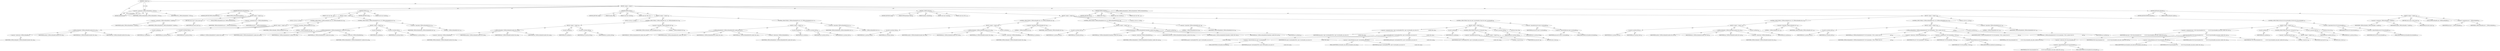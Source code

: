 digraph "&lt;global&gt;" {  
"10639" [label = <(METHOD,&lt;global&gt;)<SUB>30</SUB>> ]
"10640" [label = <(BLOCK,&lt;empty&gt;,&lt;empty&gt;)> ]
"10641" [label = <(LOCAL,TIFFErrorHandlerExt _TIFFerrorHandlerExt: TIFFErrorHandlerExt)<SUB>30</SUB>> ]
"10642" [label = <(&lt;operator&gt;.assignment,_TIFFerrorHandlerExt = NULL)<SUB>30</SUB>> ]
"10643" [label = <(IDENTIFIER,_TIFFerrorHandlerExt,_TIFFerrorHandlerExt = NULL)<SUB>30</SUB>> ]
"10644" [label = <(IDENTIFIER,NULL,_TIFFerrorHandlerExt = NULL)<SUB>30</SUB>> ]
"10645" [label = <(METHOD,TIFFSetErrorHandler)<SUB>32</SUB>> ]
"10646" [label = <(PARAM,TIFFErrorHandler handler)<SUB>32</SUB>> ]
"10647" [label = <(BLOCK,&lt;empty&gt;,&lt;empty&gt;)<SUB>33</SUB>> ]
"10648" [label = <(LOCAL,TIFFErrorHandler prev: TIFFErrorHandler)<SUB>34</SUB>> ]
"10649" [label = <(&lt;operator&gt;.assignment,prev = _TIFFerrorHandler)<SUB>34</SUB>> ]
"10650" [label = <(IDENTIFIER,prev,prev = _TIFFerrorHandler)<SUB>34</SUB>> ]
"10651" [label = <(IDENTIFIER,_TIFFerrorHandler,prev = _TIFFerrorHandler)<SUB>34</SUB>> ]
"10652" [label = <(&lt;operator&gt;.assignment,_TIFFerrorHandler = handler)<SUB>35</SUB>> ]
"10653" [label = <(IDENTIFIER,_TIFFerrorHandler,_TIFFerrorHandler = handler)<SUB>35</SUB>> ]
"10654" [label = <(IDENTIFIER,handler,_TIFFerrorHandler = handler)<SUB>35</SUB>> ]
"10655" [label = <(RETURN,return (prev);,return (prev);)<SUB>36</SUB>> ]
"10656" [label = <(IDENTIFIER,prev,return (prev);)<SUB>36</SUB>> ]
"10657" [label = <(METHOD_RETURN,TIFFErrorHandler)<SUB>32</SUB>> ]
"10659" [label = <(METHOD,TIFFSetErrorHandlerExt)<SUB>39</SUB>> ]
"10660" [label = <(PARAM,TIFFErrorHandlerExt handler)<SUB>39</SUB>> ]
"10661" [label = <(BLOCK,&lt;empty&gt;,&lt;empty&gt;)<SUB>40</SUB>> ]
"10662" [label = <(LOCAL,TIFFErrorHandlerExt prev: TIFFErrorHandlerExt)<SUB>41</SUB>> ]
"10663" [label = <(&lt;operator&gt;.assignment,prev = _TIFFerrorHandlerExt)<SUB>41</SUB>> ]
"10664" [label = <(IDENTIFIER,prev,prev = _TIFFerrorHandlerExt)<SUB>41</SUB>> ]
"10665" [label = <(IDENTIFIER,_TIFFerrorHandlerExt,prev = _TIFFerrorHandlerExt)<SUB>41</SUB>> ]
"10666" [label = <(&lt;operator&gt;.assignment,_TIFFerrorHandlerExt = handler)<SUB>42</SUB>> ]
"10667" [label = <(IDENTIFIER,_TIFFerrorHandlerExt,_TIFFerrorHandlerExt = handler)<SUB>42</SUB>> ]
"10668" [label = <(IDENTIFIER,handler,_TIFFerrorHandlerExt = handler)<SUB>42</SUB>> ]
"10669" [label = <(RETURN,return (prev);,return (prev);)<SUB>43</SUB>> ]
"10670" [label = <(IDENTIFIER,prev,return (prev);)<SUB>43</SUB>> ]
"10671" [label = <(METHOD_RETURN,TIFFErrorHandlerExt)<SUB>39</SUB>> ]
"10673" [label = <(METHOD,TIFFError)<SUB>46</SUB>> ]
"10674" [label = <(PARAM,const char *module)<SUB>46</SUB>> ]
"10675" [label = <(PARAM,const char *fmt...)<SUB>46</SUB>> ]
"10676" [label = <(BLOCK,&lt;empty&gt;,&lt;empty&gt;)<SUB>47</SUB>> ]
"10677" [label = <(LOCAL,va_list ap: va_list)<SUB>48</SUB>> ]
"10678" [label = <(CONTROL_STRUCTURE,if (_TIFFerrorHandler &amp;&amp; 1),if (_TIFFerrorHandler &amp;&amp; 1))<SUB>49</SUB>> ]
"10679" [label = <(&lt;operator&gt;.logicalAnd,_TIFFerrorHandler &amp;&amp; 1)<SUB>49</SUB>> ]
"10680" [label = <(IDENTIFIER,_TIFFerrorHandler,_TIFFerrorHandler &amp;&amp; 1)<SUB>49</SUB>> ]
"10681" [label = <(LITERAL,1,_TIFFerrorHandler &amp;&amp; 1)<SUB>49</SUB>> ]
"10682" [label = <(BLOCK,&lt;empty&gt;,&lt;empty&gt;)<SUB>50</SUB>> ]
"10683" [label = <(va_start,va_start(ap, fmt))<SUB>51</SUB>> ]
"10684" [label = <(IDENTIFIER,ap,va_start(ap, fmt))<SUB>51</SUB>> ]
"10685" [label = <(IDENTIFIER,fmt,va_start(ap, fmt))<SUB>51</SUB>> ]
"10686" [label = <(*_TIFFerrorHandler,(*_TIFFerrorHandler)(module, fmt, ap))<SUB>52</SUB>> ]
"10687" [label = <(&lt;operator&gt;.indirection,*_TIFFerrorHandler)<SUB>52</SUB>> ]
"10688" [label = <(IDENTIFIER,_TIFFerrorHandler,(*_TIFFerrorHandler)(module, fmt, ap))<SUB>52</SUB>> ]
"10689" [label = <(IDENTIFIER,module,(*_TIFFerrorHandler)(module, fmt, ap))<SUB>52</SUB>> ]
"10690" [label = <(IDENTIFIER,fmt,(*_TIFFerrorHandler)(module, fmt, ap))<SUB>52</SUB>> ]
"10691" [label = <(IDENTIFIER,ap,(*_TIFFerrorHandler)(module, fmt, ap))<SUB>52</SUB>> ]
"10692" [label = <(va_end,va_end(ap))<SUB>53</SUB>> ]
"10693" [label = <(IDENTIFIER,ap,va_end(ap))<SUB>53</SUB>> ]
"10694" [label = <(CONTROL_STRUCTURE,if (_TIFFerrorHandlerExt &amp;&amp; 1),if (_TIFFerrorHandlerExt &amp;&amp; 1))<SUB>55</SUB>> ]
"10695" [label = <(&lt;operator&gt;.logicalAnd,_TIFFerrorHandlerExt &amp;&amp; 1)<SUB>55</SUB>> ]
"10696" [label = <(IDENTIFIER,_TIFFerrorHandlerExt,_TIFFerrorHandlerExt &amp;&amp; 1)<SUB>55</SUB>> ]
"10697" [label = <(LITERAL,1,_TIFFerrorHandlerExt &amp;&amp; 1)<SUB>55</SUB>> ]
"10698" [label = <(BLOCK,&lt;empty&gt;,&lt;empty&gt;)<SUB>56</SUB>> ]
"10699" [label = <(va_start,va_start(ap, fmt))<SUB>57</SUB>> ]
"10700" [label = <(IDENTIFIER,ap,va_start(ap, fmt))<SUB>57</SUB>> ]
"10701" [label = <(IDENTIFIER,fmt,va_start(ap, fmt))<SUB>57</SUB>> ]
"10702" [label = <(*_TIFFerrorHandlerExt,(*_TIFFerrorHandlerExt)(0, module, fmt, ap))<SUB>58</SUB>> ]
"10703" [label = <(&lt;operator&gt;.indirection,*_TIFFerrorHandlerExt)<SUB>58</SUB>> ]
"10704" [label = <(IDENTIFIER,_TIFFerrorHandlerExt,(*_TIFFerrorHandlerExt)(0, module, fmt, ap))<SUB>58</SUB>> ]
"10705" [label = <(LITERAL,0,(*_TIFFerrorHandlerExt)(0, module, fmt, ap))<SUB>58</SUB>> ]
"10706" [label = <(IDENTIFIER,module,(*_TIFFerrorHandlerExt)(0, module, fmt, ap))<SUB>58</SUB>> ]
"10707" [label = <(IDENTIFIER,fmt,(*_TIFFerrorHandlerExt)(0, module, fmt, ap))<SUB>58</SUB>> ]
"10708" [label = <(IDENTIFIER,ap,(*_TIFFerrorHandlerExt)(0, module, fmt, ap))<SUB>58</SUB>> ]
"10709" [label = <(va_end,va_end(ap))<SUB>59</SUB>> ]
"10710" [label = <(IDENTIFIER,ap,va_end(ap))<SUB>59</SUB>> ]
"10711" [label = <(METHOD_RETURN,void)<SUB>46</SUB>> ]
"10713" [label = <(METHOD,TIFFErrorExt)<SUB>63</SUB>> ]
"10714" [label = <(PARAM,thandle_t fd)<SUB>63</SUB>> ]
"10715" [label = <(PARAM,const char *module)<SUB>63</SUB>> ]
"10716" [label = <(PARAM,const char *fmt...)<SUB>63</SUB>> ]
"10717" [label = <(BLOCK,&lt;empty&gt;,&lt;empty&gt;)<SUB>64</SUB>> ]
"10718" [label = <(LOCAL,va_list ap: va_list)<SUB>65</SUB>> ]
"10719" [label = <(CONTROL_STRUCTURE,if (_TIFFerrorHandler &amp;&amp; 1),if (_TIFFerrorHandler &amp;&amp; 1))<SUB>66</SUB>> ]
"10720" [label = <(&lt;operator&gt;.logicalAnd,_TIFFerrorHandler &amp;&amp; 1)<SUB>66</SUB>> ]
"10721" [label = <(IDENTIFIER,_TIFFerrorHandler,_TIFFerrorHandler &amp;&amp; 1)<SUB>66</SUB>> ]
"10722" [label = <(LITERAL,1,_TIFFerrorHandler &amp;&amp; 1)<SUB>66</SUB>> ]
"10723" [label = <(BLOCK,&lt;empty&gt;,&lt;empty&gt;)<SUB>67</SUB>> ]
"10724" [label = <(va_start,va_start(ap, fmt))<SUB>68</SUB>> ]
"10725" [label = <(IDENTIFIER,ap,va_start(ap, fmt))<SUB>68</SUB>> ]
"10726" [label = <(IDENTIFIER,fmt,va_start(ap, fmt))<SUB>68</SUB>> ]
"10727" [label = <(*_TIFFerrorHandler,(*_TIFFerrorHandler)(module, fmt, ap))<SUB>69</SUB>> ]
"10728" [label = <(&lt;operator&gt;.indirection,*_TIFFerrorHandler)<SUB>69</SUB>> ]
"10729" [label = <(IDENTIFIER,_TIFFerrorHandler,(*_TIFFerrorHandler)(module, fmt, ap))<SUB>69</SUB>> ]
"10730" [label = <(IDENTIFIER,module,(*_TIFFerrorHandler)(module, fmt, ap))<SUB>69</SUB>> ]
"10731" [label = <(IDENTIFIER,fmt,(*_TIFFerrorHandler)(module, fmt, ap))<SUB>69</SUB>> ]
"10732" [label = <(IDENTIFIER,ap,(*_TIFFerrorHandler)(module, fmt, ap))<SUB>69</SUB>> ]
"10733" [label = <(va_end,va_end(ap))<SUB>70</SUB>> ]
"10734" [label = <(IDENTIFIER,ap,va_end(ap))<SUB>70</SUB>> ]
"10735" [label = <(CONTROL_STRUCTURE,if (_TIFFerrorHandlerExt &amp;&amp; 1),if (_TIFFerrorHandlerExt &amp;&amp; 1))<SUB>72</SUB>> ]
"10736" [label = <(&lt;operator&gt;.logicalAnd,_TIFFerrorHandlerExt &amp;&amp; 1)<SUB>72</SUB>> ]
"10737" [label = <(IDENTIFIER,_TIFFerrorHandlerExt,_TIFFerrorHandlerExt &amp;&amp; 1)<SUB>72</SUB>> ]
"10738" [label = <(LITERAL,1,_TIFFerrorHandlerExt &amp;&amp; 1)<SUB>72</SUB>> ]
"10739" [label = <(BLOCK,&lt;empty&gt;,&lt;empty&gt;)<SUB>73</SUB>> ]
"10740" [label = <(va_start,va_start(ap, fmt))<SUB>74</SUB>> ]
"10741" [label = <(IDENTIFIER,ap,va_start(ap, fmt))<SUB>74</SUB>> ]
"10742" [label = <(IDENTIFIER,fmt,va_start(ap, fmt))<SUB>74</SUB>> ]
"10743" [label = <(*_TIFFerrorHandlerExt,(*_TIFFerrorHandlerExt)(fd, module, fmt, ap))<SUB>75</SUB>> ]
"10744" [label = <(&lt;operator&gt;.indirection,*_TIFFerrorHandlerExt)<SUB>75</SUB>> ]
"10745" [label = <(IDENTIFIER,_TIFFerrorHandlerExt,(*_TIFFerrorHandlerExt)(fd, module, fmt, ap))<SUB>75</SUB>> ]
"10746" [label = <(IDENTIFIER,fd,(*_TIFFerrorHandlerExt)(fd, module, fmt, ap))<SUB>75</SUB>> ]
"10747" [label = <(IDENTIFIER,module,(*_TIFFerrorHandlerExt)(fd, module, fmt, ap))<SUB>75</SUB>> ]
"10748" [label = <(IDENTIFIER,fmt,(*_TIFFerrorHandlerExt)(fd, module, fmt, ap))<SUB>75</SUB>> ]
"10749" [label = <(IDENTIFIER,ap,(*_TIFFerrorHandlerExt)(fd, module, fmt, ap))<SUB>75</SUB>> ]
"10750" [label = <(va_end,va_end(ap))<SUB>76</SUB>> ]
"10751" [label = <(IDENTIFIER,ap,va_end(ap))<SUB>76</SUB>> ]
"10752" [label = <(METHOD_RETURN,void)<SUB>63</SUB>> ]
"10754" [label = <(METHOD,_TIFFErrorEarly)<SUB>80</SUB>> ]
"10755" [label = <(PARAM,TIFFOpenOptions *opts)<SUB>80</SUB>> ]
"10756" [label = <(PARAM,thandle_t clientdata)<SUB>80</SUB>> ]
"10757" [label = <(PARAM,const char *module)<SUB>81</SUB>> ]
"10758" [label = <(PARAM,const char *fmt...)<SUB>81</SUB>> ]
"10759" [label = <(BLOCK,&lt;empty&gt;,&lt;empty&gt;)<SUB>82</SUB>> ]
"10760" [label = <(LOCAL,va_list ap: va_list)<SUB>83</SUB>> ]
"10761" [label = <(CONTROL_STRUCTURE,if (opts &amp;&amp; opts-&gt;errorhandler),if (opts &amp;&amp; opts-&gt;errorhandler))<SUB>84</SUB>> ]
"10762" [label = <(&lt;operator&gt;.logicalAnd,opts &amp;&amp; opts-&gt;errorhandler)<SUB>84</SUB>> ]
"10763" [label = <(IDENTIFIER,opts,opts &amp;&amp; opts-&gt;errorhandler)<SUB>84</SUB>> ]
"10764" [label = <(&lt;operator&gt;.indirectFieldAccess,opts-&gt;errorhandler)<SUB>84</SUB>> ]
"10765" [label = <(IDENTIFIER,opts,opts &amp;&amp; opts-&gt;errorhandler)<SUB>84</SUB>> ]
"10766" [label = <(FIELD_IDENTIFIER,errorhandler,errorhandler)<SUB>84</SUB>> ]
"10767" [label = <(BLOCK,&lt;empty&gt;,&lt;empty&gt;)<SUB>85</SUB>> ]
"10768" [label = <(va_start,va_start(ap, fmt))<SUB>86</SUB>> ]
"10769" [label = <(IDENTIFIER,ap,va_start(ap, fmt))<SUB>86</SUB>> ]
"10770" [label = <(IDENTIFIER,fmt,va_start(ap, fmt))<SUB>86</SUB>> ]
"10771" [label = <(LOCAL,int stop: int)<SUB>87</SUB>> ]
"10772" [label = <(&lt;operator&gt;.assignment,stop = opts-&gt;errorhandler(NULL, opts-&gt;errorhandler_user_data,\012                                      module, fmt, ap))<SUB>87</SUB>> ]
"10773" [label = <(IDENTIFIER,stop,stop = opts-&gt;errorhandler(NULL, opts-&gt;errorhandler_user_data,\012                                      module, fmt, ap))<SUB>87</SUB>> ]
"10774" [label = <(opts-&gt;errorhandler,opts-&gt;errorhandler(NULL, opts-&gt;errorhandler_user_data,\012                                      module, fmt, ap))<SUB>87</SUB>> ]
"10775" [label = <(&lt;operator&gt;.indirectFieldAccess,opts-&gt;errorhandler)<SUB>87</SUB>> ]
"10776" [label = <(IDENTIFIER,opts,opts-&gt;errorhandler(NULL, opts-&gt;errorhandler_user_data,\012                                      module, fmt, ap))<SUB>87</SUB>> ]
"10777" [label = <(FIELD_IDENTIFIER,errorhandler,errorhandler)<SUB>87</SUB>> ]
"10778" [label = <(IDENTIFIER,NULL,opts-&gt;errorhandler(NULL, opts-&gt;errorhandler_user_data,\012                                      module, fmt, ap))<SUB>87</SUB>> ]
"10779" [label = <(&lt;operator&gt;.indirectFieldAccess,opts-&gt;errorhandler_user_data)<SUB>87</SUB>> ]
"10780" [label = <(IDENTIFIER,opts,opts-&gt;errorhandler(NULL, opts-&gt;errorhandler_user_data,\012                                      module, fmt, ap))<SUB>87</SUB>> ]
"10781" [label = <(FIELD_IDENTIFIER,errorhandler_user_data,errorhandler_user_data)<SUB>87</SUB>> ]
"10782" [label = <(IDENTIFIER,module,opts-&gt;errorhandler(NULL, opts-&gt;errorhandler_user_data,\012                                      module, fmt, ap))<SUB>88</SUB>> ]
"10783" [label = <(IDENTIFIER,fmt,opts-&gt;errorhandler(NULL, opts-&gt;errorhandler_user_data,\012                                      module, fmt, ap))<SUB>88</SUB>> ]
"10784" [label = <(IDENTIFIER,ap,opts-&gt;errorhandler(NULL, opts-&gt;errorhandler_user_data,\012                                      module, fmt, ap))<SUB>88</SUB>> ]
"10785" [label = <(va_end,va_end(ap))<SUB>89</SUB>> ]
"10786" [label = <(IDENTIFIER,ap,va_end(ap))<SUB>89</SUB>> ]
"10787" [label = <(CONTROL_STRUCTURE,if (stop &amp;&amp; 1),if (stop &amp;&amp; 1))<SUB>90</SUB>> ]
"10788" [label = <(&lt;operator&gt;.logicalAnd,stop &amp;&amp; 1)<SUB>90</SUB>> ]
"10789" [label = <(IDENTIFIER,stop,stop &amp;&amp; 1)<SUB>90</SUB>> ]
"10790" [label = <(LITERAL,1,stop &amp;&amp; 1)<SUB>90</SUB>> ]
"10791" [label = <(BLOCK,&lt;empty&gt;,&lt;empty&gt;)<SUB>91</SUB>> ]
"10792" [label = <(RETURN,return;,return;)<SUB>91</SUB>> ]
"10793" [label = <(CONTROL_STRUCTURE,if (_TIFFerrorHandler &amp;&amp; 1),if (_TIFFerrorHandler &amp;&amp; 1))<SUB>93</SUB>> ]
"10794" [label = <(&lt;operator&gt;.logicalAnd,_TIFFerrorHandler &amp;&amp; 1)<SUB>93</SUB>> ]
"10795" [label = <(IDENTIFIER,_TIFFerrorHandler,_TIFFerrorHandler &amp;&amp; 1)<SUB>93</SUB>> ]
"10796" [label = <(LITERAL,1,_TIFFerrorHandler &amp;&amp; 1)<SUB>93</SUB>> ]
"10797" [label = <(BLOCK,&lt;empty&gt;,&lt;empty&gt;)<SUB>94</SUB>> ]
"10798" [label = <(va_start,va_start(ap, fmt))<SUB>95</SUB>> ]
"10799" [label = <(IDENTIFIER,ap,va_start(ap, fmt))<SUB>95</SUB>> ]
"10800" [label = <(IDENTIFIER,fmt,va_start(ap, fmt))<SUB>95</SUB>> ]
"10801" [label = <(*_TIFFerrorHandler,(*_TIFFerrorHandler)(module, fmt, ap))<SUB>96</SUB>> ]
"10802" [label = <(&lt;operator&gt;.indirection,*_TIFFerrorHandler)<SUB>96</SUB>> ]
"10803" [label = <(IDENTIFIER,_TIFFerrorHandler,(*_TIFFerrorHandler)(module, fmt, ap))<SUB>96</SUB>> ]
"10804" [label = <(IDENTIFIER,module,(*_TIFFerrorHandler)(module, fmt, ap))<SUB>96</SUB>> ]
"10805" [label = <(IDENTIFIER,fmt,(*_TIFFerrorHandler)(module, fmt, ap))<SUB>96</SUB>> ]
"10806" [label = <(IDENTIFIER,ap,(*_TIFFerrorHandler)(module, fmt, ap))<SUB>96</SUB>> ]
"10807" [label = <(va_end,va_end(ap))<SUB>97</SUB>> ]
"10808" [label = <(IDENTIFIER,ap,va_end(ap))<SUB>97</SUB>> ]
"10809" [label = <(CONTROL_STRUCTURE,if (_TIFFerrorHandlerExt &amp;&amp; 1),if (_TIFFerrorHandlerExt &amp;&amp; 1))<SUB>99</SUB>> ]
"10810" [label = <(&lt;operator&gt;.logicalAnd,_TIFFerrorHandlerExt &amp;&amp; 1)<SUB>99</SUB>> ]
"10811" [label = <(IDENTIFIER,_TIFFerrorHandlerExt,_TIFFerrorHandlerExt &amp;&amp; 1)<SUB>99</SUB>> ]
"10812" [label = <(LITERAL,1,_TIFFerrorHandlerExt &amp;&amp; 1)<SUB>99</SUB>> ]
"10813" [label = <(BLOCK,&lt;empty&gt;,&lt;empty&gt;)<SUB>100</SUB>> ]
"10814" [label = <(va_start,va_start(ap, fmt))<SUB>101</SUB>> ]
"10815" [label = <(IDENTIFIER,ap,va_start(ap, fmt))<SUB>101</SUB>> ]
"10816" [label = <(IDENTIFIER,fmt,va_start(ap, fmt))<SUB>101</SUB>> ]
"10817" [label = <(*_TIFFerrorHandlerExt,(*_TIFFerrorHandlerExt)(clientdata, module, fmt, ap))<SUB>102</SUB>> ]
"10818" [label = <(&lt;operator&gt;.indirection,*_TIFFerrorHandlerExt)<SUB>102</SUB>> ]
"10819" [label = <(IDENTIFIER,_TIFFerrorHandlerExt,(*_TIFFerrorHandlerExt)(clientdata, module, fmt, ap))<SUB>102</SUB>> ]
"10820" [label = <(IDENTIFIER,clientdata,(*_TIFFerrorHandlerExt)(clientdata, module, fmt, ap))<SUB>102</SUB>> ]
"10821" [label = <(IDENTIFIER,module,(*_TIFFerrorHandlerExt)(clientdata, module, fmt, ap))<SUB>102</SUB>> ]
"10822" [label = <(IDENTIFIER,fmt,(*_TIFFerrorHandlerExt)(clientdata, module, fmt, ap))<SUB>102</SUB>> ]
"10823" [label = <(IDENTIFIER,ap,(*_TIFFerrorHandlerExt)(clientdata, module, fmt, ap))<SUB>102</SUB>> ]
"10824" [label = <(va_end,va_end(ap))<SUB>103</SUB>> ]
"10825" [label = <(IDENTIFIER,ap,va_end(ap))<SUB>103</SUB>> ]
"10826" [label = <(METHOD_RETURN,void)<SUB>80</SUB>> ]
"10828" [label = <(METHOD,TIFFErrorExtR)<SUB>107</SUB>> ]
"10829" [label = <(PARAM,TIFF *tif)<SUB>107</SUB>> ]
"10830" [label = <(PARAM,const char *module)<SUB>107</SUB>> ]
"10831" [label = <(PARAM,const char *fmt...)<SUB>107</SUB>> ]
"10832" [label = <(BLOCK,&lt;empty&gt;,&lt;empty&gt;)<SUB>108</SUB>> ]
"10833" [label = <(LOCAL,va_list ap: va_list)<SUB>109</SUB>> ]
"10834" [label = <(CONTROL_STRUCTURE,if (tif &amp;&amp; tif-&gt;tif_errorhandler),if (tif &amp;&amp; tif-&gt;tif_errorhandler))<SUB>110</SUB>> ]
"10835" [label = <(&lt;operator&gt;.logicalAnd,tif &amp;&amp; tif-&gt;tif_errorhandler)<SUB>110</SUB>> ]
"10836" [label = <(IDENTIFIER,tif,tif &amp;&amp; tif-&gt;tif_errorhandler)<SUB>110</SUB>> ]
"10837" [label = <(&lt;operator&gt;.indirectFieldAccess,tif-&gt;tif_errorhandler)<SUB>110</SUB>> ]
"10838" [label = <(IDENTIFIER,tif,tif &amp;&amp; tif-&gt;tif_errorhandler)<SUB>110</SUB>> ]
"10839" [label = <(FIELD_IDENTIFIER,tif_errorhandler,tif_errorhandler)<SUB>110</SUB>> ]
"10840" [label = <(BLOCK,&lt;empty&gt;,&lt;empty&gt;)<SUB>111</SUB>> ]
"10841" [label = <(va_start,va_start(ap, fmt))<SUB>112</SUB>> ]
"10842" [label = <(IDENTIFIER,ap,va_start(ap, fmt))<SUB>112</SUB>> ]
"10843" [label = <(IDENTIFIER,fmt,va_start(ap, fmt))<SUB>112</SUB>> ]
"10844" [label = <(LOCAL,int stop: int)<SUB>113</SUB>> ]
"10845" [label = <(&lt;operator&gt;.assignment,stop = (*tif-&gt;tif_errorhandler)(\012            tif, tif-&gt;tif_errorhandler_user_data, module, fmt, ap))<SUB>113</SUB>> ]
"10846" [label = <(IDENTIFIER,stop,stop = (*tif-&gt;tif_errorhandler)(\012            tif, tif-&gt;tif_errorhandler_user_data, module, fmt, ap))<SUB>113</SUB>> ]
"10847" [label = <(*tif-&gt;tif_errorhandler,(*tif-&gt;tif_errorhandler)(\012            tif, tif-&gt;tif_errorhandler_user_data, module, fmt, ap))<SUB>113</SUB>> ]
"10848" [label = <(&lt;operator&gt;.indirection,*tif-&gt;tif_errorhandler)<SUB>113</SUB>> ]
"10849" [label = <(&lt;operator&gt;.indirectFieldAccess,tif-&gt;tif_errorhandler)<SUB>113</SUB>> ]
"10850" [label = <(IDENTIFIER,tif,(*tif-&gt;tif_errorhandler)(\012            tif, tif-&gt;tif_errorhandler_user_data, module, fmt, ap))<SUB>113</SUB>> ]
"10851" [label = <(FIELD_IDENTIFIER,tif_errorhandler,tif_errorhandler)<SUB>113</SUB>> ]
"10852" [label = <(IDENTIFIER,tif,(*tif-&gt;tif_errorhandler)(\012            tif, tif-&gt;tif_errorhandler_user_data, module, fmt, ap))<SUB>114</SUB>> ]
"10853" [label = <(&lt;operator&gt;.indirectFieldAccess,tif-&gt;tif_errorhandler_user_data)<SUB>114</SUB>> ]
"10854" [label = <(IDENTIFIER,tif,(*tif-&gt;tif_errorhandler)(\012            tif, tif-&gt;tif_errorhandler_user_data, module, fmt, ap))<SUB>114</SUB>> ]
"10855" [label = <(FIELD_IDENTIFIER,tif_errorhandler_user_data,tif_errorhandler_user_data)<SUB>114</SUB>> ]
"10856" [label = <(IDENTIFIER,module,(*tif-&gt;tif_errorhandler)(\012            tif, tif-&gt;tif_errorhandler_user_data, module, fmt, ap))<SUB>114</SUB>> ]
"10857" [label = <(IDENTIFIER,fmt,(*tif-&gt;tif_errorhandler)(\012            tif, tif-&gt;tif_errorhandler_user_data, module, fmt, ap))<SUB>114</SUB>> ]
"10858" [label = <(IDENTIFIER,ap,(*tif-&gt;tif_errorhandler)(\012            tif, tif-&gt;tif_errorhandler_user_data, module, fmt, ap))<SUB>114</SUB>> ]
"10859" [label = <(va_end,va_end(ap))<SUB>115</SUB>> ]
"10860" [label = <(IDENTIFIER,ap,va_end(ap))<SUB>115</SUB>> ]
"10861" [label = <(CONTROL_STRUCTURE,if (stop &amp;&amp; 1),if (stop &amp;&amp; 1))<SUB>116</SUB>> ]
"10862" [label = <(&lt;operator&gt;.logicalAnd,stop &amp;&amp; 1)<SUB>116</SUB>> ]
"10863" [label = <(IDENTIFIER,stop,stop &amp;&amp; 1)<SUB>116</SUB>> ]
"10864" [label = <(LITERAL,1,stop &amp;&amp; 1)<SUB>116</SUB>> ]
"10865" [label = <(BLOCK,&lt;empty&gt;,&lt;empty&gt;)<SUB>117</SUB>> ]
"10866" [label = <(RETURN,return;,return;)<SUB>117</SUB>> ]
"10867" [label = <(CONTROL_STRUCTURE,if (_TIFFerrorHandler &amp;&amp; 1),if (_TIFFerrorHandler &amp;&amp; 1))<SUB>119</SUB>> ]
"10868" [label = <(&lt;operator&gt;.logicalAnd,_TIFFerrorHandler &amp;&amp; 1)<SUB>119</SUB>> ]
"10869" [label = <(IDENTIFIER,_TIFFerrorHandler,_TIFFerrorHandler &amp;&amp; 1)<SUB>119</SUB>> ]
"10870" [label = <(LITERAL,1,_TIFFerrorHandler &amp;&amp; 1)<SUB>119</SUB>> ]
"10871" [label = <(BLOCK,&lt;empty&gt;,&lt;empty&gt;)<SUB>120</SUB>> ]
"10872" [label = <(va_start,va_start(ap, fmt))<SUB>121</SUB>> ]
"10873" [label = <(IDENTIFIER,ap,va_start(ap, fmt))<SUB>121</SUB>> ]
"10874" [label = <(IDENTIFIER,fmt,va_start(ap, fmt))<SUB>121</SUB>> ]
"10875" [label = <(*_TIFFerrorHandler,(*_TIFFerrorHandler)(module, fmt, ap))<SUB>122</SUB>> ]
"10876" [label = <(&lt;operator&gt;.indirection,*_TIFFerrorHandler)<SUB>122</SUB>> ]
"10877" [label = <(IDENTIFIER,_TIFFerrorHandler,(*_TIFFerrorHandler)(module, fmt, ap))<SUB>122</SUB>> ]
"10878" [label = <(IDENTIFIER,module,(*_TIFFerrorHandler)(module, fmt, ap))<SUB>122</SUB>> ]
"10879" [label = <(IDENTIFIER,fmt,(*_TIFFerrorHandler)(module, fmt, ap))<SUB>122</SUB>> ]
"10880" [label = <(IDENTIFIER,ap,(*_TIFFerrorHandler)(module, fmt, ap))<SUB>122</SUB>> ]
"10881" [label = <(va_end,va_end(ap))<SUB>123</SUB>> ]
"10882" [label = <(IDENTIFIER,ap,va_end(ap))<SUB>123</SUB>> ]
"10883" [label = <(CONTROL_STRUCTURE,if (_TIFFerrorHandlerExt &amp;&amp; 1),if (_TIFFerrorHandlerExt &amp;&amp; 1))<SUB>125</SUB>> ]
"10884" [label = <(&lt;operator&gt;.logicalAnd,_TIFFerrorHandlerExt &amp;&amp; 1)<SUB>125</SUB>> ]
"10885" [label = <(IDENTIFIER,_TIFFerrorHandlerExt,_TIFFerrorHandlerExt &amp;&amp; 1)<SUB>125</SUB>> ]
"10886" [label = <(LITERAL,1,_TIFFerrorHandlerExt &amp;&amp; 1)<SUB>125</SUB>> ]
"10887" [label = <(BLOCK,&lt;empty&gt;,&lt;empty&gt;)<SUB>126</SUB>> ]
"10888" [label = <(va_start,va_start(ap, fmt))<SUB>127</SUB>> ]
"10889" [label = <(IDENTIFIER,ap,va_start(ap, fmt))<SUB>127</SUB>> ]
"10890" [label = <(IDENTIFIER,fmt,va_start(ap, fmt))<SUB>127</SUB>> ]
"10891" [label = <(*_TIFFerrorHandlerExt,(*_TIFFerrorHandlerExt)(tif ? tif-&gt;tif_clientdata : NULL, module, fmt,\012                                ap))<SUB>128</SUB>> ]
"10892" [label = <(&lt;operator&gt;.indirection,*_TIFFerrorHandlerExt)<SUB>128</SUB>> ]
"10893" [label = <(IDENTIFIER,_TIFFerrorHandlerExt,(*_TIFFerrorHandlerExt)(tif ? tif-&gt;tif_clientdata : NULL, module, fmt,\012                                ap))<SUB>128</SUB>> ]
"10894" [label = <(&lt;operator&gt;.conditional,tif ? tif-&gt;tif_clientdata : NULL)<SUB>128</SUB>> ]
"10895" [label = <(IDENTIFIER,tif,tif ? tif-&gt;tif_clientdata : NULL)<SUB>128</SUB>> ]
"10896" [label = <(&lt;operator&gt;.indirectFieldAccess,tif-&gt;tif_clientdata)<SUB>128</SUB>> ]
"10897" [label = <(IDENTIFIER,tif,tif ? tif-&gt;tif_clientdata : NULL)<SUB>128</SUB>> ]
"10898" [label = <(FIELD_IDENTIFIER,tif_clientdata,tif_clientdata)<SUB>128</SUB>> ]
"10899" [label = <(IDENTIFIER,NULL,tif ? tif-&gt;tif_clientdata : NULL)<SUB>128</SUB>> ]
"10900" [label = <(IDENTIFIER,module,(*_TIFFerrorHandlerExt)(tif ? tif-&gt;tif_clientdata : NULL, module, fmt,\012                                ap))<SUB>128</SUB>> ]
"10901" [label = <(IDENTIFIER,fmt,(*_TIFFerrorHandlerExt)(tif ? tif-&gt;tif_clientdata : NULL, module, fmt,\012                                ap))<SUB>128</SUB>> ]
"10902" [label = <(IDENTIFIER,ap,(*_TIFFerrorHandlerExt)(tif ? tif-&gt;tif_clientdata : NULL, module, fmt,\012                                ap))<SUB>129</SUB>> ]
"10903" [label = <(va_end,va_end(ap))<SUB>130</SUB>> ]
"10904" [label = <(IDENTIFIER,ap,va_end(ap))<SUB>130</SUB>> ]
"10905" [label = <(METHOD_RETURN,void)<SUB>107</SUB>> ]
"10907" [label = <(METHOD_RETURN,ANY)> ]
  "10639" -> "10640"  [ label = "AST: "] 
  "10639" -> "10907"  [ label = "AST: "] 
  "10640" -> "10641"  [ label = "AST: "] 
  "10640" -> "10642"  [ label = "AST: "] 
  "10640" -> "10645"  [ label = "AST: "] 
  "10640" -> "10659"  [ label = "AST: "] 
  "10640" -> "10673"  [ label = "AST: "] 
  "10640" -> "10713"  [ label = "AST: "] 
  "10640" -> "10754"  [ label = "AST: "] 
  "10640" -> "10828"  [ label = "AST: "] 
  "10642" -> "10643"  [ label = "AST: "] 
  "10642" -> "10644"  [ label = "AST: "] 
  "10645" -> "10646"  [ label = "AST: "] 
  "10645" -> "10647"  [ label = "AST: "] 
  "10645" -> "10657"  [ label = "AST: "] 
  "10647" -> "10648"  [ label = "AST: "] 
  "10647" -> "10649"  [ label = "AST: "] 
  "10647" -> "10652"  [ label = "AST: "] 
  "10647" -> "10655"  [ label = "AST: "] 
  "10649" -> "10650"  [ label = "AST: "] 
  "10649" -> "10651"  [ label = "AST: "] 
  "10652" -> "10653"  [ label = "AST: "] 
  "10652" -> "10654"  [ label = "AST: "] 
  "10655" -> "10656"  [ label = "AST: "] 
  "10659" -> "10660"  [ label = "AST: "] 
  "10659" -> "10661"  [ label = "AST: "] 
  "10659" -> "10671"  [ label = "AST: "] 
  "10661" -> "10662"  [ label = "AST: "] 
  "10661" -> "10663"  [ label = "AST: "] 
  "10661" -> "10666"  [ label = "AST: "] 
  "10661" -> "10669"  [ label = "AST: "] 
  "10663" -> "10664"  [ label = "AST: "] 
  "10663" -> "10665"  [ label = "AST: "] 
  "10666" -> "10667"  [ label = "AST: "] 
  "10666" -> "10668"  [ label = "AST: "] 
  "10669" -> "10670"  [ label = "AST: "] 
  "10673" -> "10674"  [ label = "AST: "] 
  "10673" -> "10675"  [ label = "AST: "] 
  "10673" -> "10676"  [ label = "AST: "] 
  "10673" -> "10711"  [ label = "AST: "] 
  "10676" -> "10677"  [ label = "AST: "] 
  "10676" -> "10678"  [ label = "AST: "] 
  "10676" -> "10694"  [ label = "AST: "] 
  "10678" -> "10679"  [ label = "AST: "] 
  "10678" -> "10682"  [ label = "AST: "] 
  "10679" -> "10680"  [ label = "AST: "] 
  "10679" -> "10681"  [ label = "AST: "] 
  "10682" -> "10683"  [ label = "AST: "] 
  "10682" -> "10686"  [ label = "AST: "] 
  "10682" -> "10692"  [ label = "AST: "] 
  "10683" -> "10684"  [ label = "AST: "] 
  "10683" -> "10685"  [ label = "AST: "] 
  "10686" -> "10687"  [ label = "AST: "] 
  "10686" -> "10689"  [ label = "AST: "] 
  "10686" -> "10690"  [ label = "AST: "] 
  "10686" -> "10691"  [ label = "AST: "] 
  "10687" -> "10688"  [ label = "AST: "] 
  "10692" -> "10693"  [ label = "AST: "] 
  "10694" -> "10695"  [ label = "AST: "] 
  "10694" -> "10698"  [ label = "AST: "] 
  "10695" -> "10696"  [ label = "AST: "] 
  "10695" -> "10697"  [ label = "AST: "] 
  "10698" -> "10699"  [ label = "AST: "] 
  "10698" -> "10702"  [ label = "AST: "] 
  "10698" -> "10709"  [ label = "AST: "] 
  "10699" -> "10700"  [ label = "AST: "] 
  "10699" -> "10701"  [ label = "AST: "] 
  "10702" -> "10703"  [ label = "AST: "] 
  "10702" -> "10705"  [ label = "AST: "] 
  "10702" -> "10706"  [ label = "AST: "] 
  "10702" -> "10707"  [ label = "AST: "] 
  "10702" -> "10708"  [ label = "AST: "] 
  "10703" -> "10704"  [ label = "AST: "] 
  "10709" -> "10710"  [ label = "AST: "] 
  "10713" -> "10714"  [ label = "AST: "] 
  "10713" -> "10715"  [ label = "AST: "] 
  "10713" -> "10716"  [ label = "AST: "] 
  "10713" -> "10717"  [ label = "AST: "] 
  "10713" -> "10752"  [ label = "AST: "] 
  "10717" -> "10718"  [ label = "AST: "] 
  "10717" -> "10719"  [ label = "AST: "] 
  "10717" -> "10735"  [ label = "AST: "] 
  "10719" -> "10720"  [ label = "AST: "] 
  "10719" -> "10723"  [ label = "AST: "] 
  "10720" -> "10721"  [ label = "AST: "] 
  "10720" -> "10722"  [ label = "AST: "] 
  "10723" -> "10724"  [ label = "AST: "] 
  "10723" -> "10727"  [ label = "AST: "] 
  "10723" -> "10733"  [ label = "AST: "] 
  "10724" -> "10725"  [ label = "AST: "] 
  "10724" -> "10726"  [ label = "AST: "] 
  "10727" -> "10728"  [ label = "AST: "] 
  "10727" -> "10730"  [ label = "AST: "] 
  "10727" -> "10731"  [ label = "AST: "] 
  "10727" -> "10732"  [ label = "AST: "] 
  "10728" -> "10729"  [ label = "AST: "] 
  "10733" -> "10734"  [ label = "AST: "] 
  "10735" -> "10736"  [ label = "AST: "] 
  "10735" -> "10739"  [ label = "AST: "] 
  "10736" -> "10737"  [ label = "AST: "] 
  "10736" -> "10738"  [ label = "AST: "] 
  "10739" -> "10740"  [ label = "AST: "] 
  "10739" -> "10743"  [ label = "AST: "] 
  "10739" -> "10750"  [ label = "AST: "] 
  "10740" -> "10741"  [ label = "AST: "] 
  "10740" -> "10742"  [ label = "AST: "] 
  "10743" -> "10744"  [ label = "AST: "] 
  "10743" -> "10746"  [ label = "AST: "] 
  "10743" -> "10747"  [ label = "AST: "] 
  "10743" -> "10748"  [ label = "AST: "] 
  "10743" -> "10749"  [ label = "AST: "] 
  "10744" -> "10745"  [ label = "AST: "] 
  "10750" -> "10751"  [ label = "AST: "] 
  "10754" -> "10755"  [ label = "AST: "] 
  "10754" -> "10756"  [ label = "AST: "] 
  "10754" -> "10757"  [ label = "AST: "] 
  "10754" -> "10758"  [ label = "AST: "] 
  "10754" -> "10759"  [ label = "AST: "] 
  "10754" -> "10826"  [ label = "AST: "] 
  "10759" -> "10760"  [ label = "AST: "] 
  "10759" -> "10761"  [ label = "AST: "] 
  "10759" -> "10793"  [ label = "AST: "] 
  "10759" -> "10809"  [ label = "AST: "] 
  "10761" -> "10762"  [ label = "AST: "] 
  "10761" -> "10767"  [ label = "AST: "] 
  "10762" -> "10763"  [ label = "AST: "] 
  "10762" -> "10764"  [ label = "AST: "] 
  "10764" -> "10765"  [ label = "AST: "] 
  "10764" -> "10766"  [ label = "AST: "] 
  "10767" -> "10768"  [ label = "AST: "] 
  "10767" -> "10771"  [ label = "AST: "] 
  "10767" -> "10772"  [ label = "AST: "] 
  "10767" -> "10785"  [ label = "AST: "] 
  "10767" -> "10787"  [ label = "AST: "] 
  "10768" -> "10769"  [ label = "AST: "] 
  "10768" -> "10770"  [ label = "AST: "] 
  "10772" -> "10773"  [ label = "AST: "] 
  "10772" -> "10774"  [ label = "AST: "] 
  "10774" -> "10775"  [ label = "AST: "] 
  "10774" -> "10778"  [ label = "AST: "] 
  "10774" -> "10779"  [ label = "AST: "] 
  "10774" -> "10782"  [ label = "AST: "] 
  "10774" -> "10783"  [ label = "AST: "] 
  "10774" -> "10784"  [ label = "AST: "] 
  "10775" -> "10776"  [ label = "AST: "] 
  "10775" -> "10777"  [ label = "AST: "] 
  "10779" -> "10780"  [ label = "AST: "] 
  "10779" -> "10781"  [ label = "AST: "] 
  "10785" -> "10786"  [ label = "AST: "] 
  "10787" -> "10788"  [ label = "AST: "] 
  "10787" -> "10791"  [ label = "AST: "] 
  "10788" -> "10789"  [ label = "AST: "] 
  "10788" -> "10790"  [ label = "AST: "] 
  "10791" -> "10792"  [ label = "AST: "] 
  "10793" -> "10794"  [ label = "AST: "] 
  "10793" -> "10797"  [ label = "AST: "] 
  "10794" -> "10795"  [ label = "AST: "] 
  "10794" -> "10796"  [ label = "AST: "] 
  "10797" -> "10798"  [ label = "AST: "] 
  "10797" -> "10801"  [ label = "AST: "] 
  "10797" -> "10807"  [ label = "AST: "] 
  "10798" -> "10799"  [ label = "AST: "] 
  "10798" -> "10800"  [ label = "AST: "] 
  "10801" -> "10802"  [ label = "AST: "] 
  "10801" -> "10804"  [ label = "AST: "] 
  "10801" -> "10805"  [ label = "AST: "] 
  "10801" -> "10806"  [ label = "AST: "] 
  "10802" -> "10803"  [ label = "AST: "] 
  "10807" -> "10808"  [ label = "AST: "] 
  "10809" -> "10810"  [ label = "AST: "] 
  "10809" -> "10813"  [ label = "AST: "] 
  "10810" -> "10811"  [ label = "AST: "] 
  "10810" -> "10812"  [ label = "AST: "] 
  "10813" -> "10814"  [ label = "AST: "] 
  "10813" -> "10817"  [ label = "AST: "] 
  "10813" -> "10824"  [ label = "AST: "] 
  "10814" -> "10815"  [ label = "AST: "] 
  "10814" -> "10816"  [ label = "AST: "] 
  "10817" -> "10818"  [ label = "AST: "] 
  "10817" -> "10820"  [ label = "AST: "] 
  "10817" -> "10821"  [ label = "AST: "] 
  "10817" -> "10822"  [ label = "AST: "] 
  "10817" -> "10823"  [ label = "AST: "] 
  "10818" -> "10819"  [ label = "AST: "] 
  "10824" -> "10825"  [ label = "AST: "] 
  "10828" -> "10829"  [ label = "AST: "] 
  "10828" -> "10830"  [ label = "AST: "] 
  "10828" -> "10831"  [ label = "AST: "] 
  "10828" -> "10832"  [ label = "AST: "] 
  "10828" -> "10905"  [ label = "AST: "] 
  "10832" -> "10833"  [ label = "AST: "] 
  "10832" -> "10834"  [ label = "AST: "] 
  "10832" -> "10867"  [ label = "AST: "] 
  "10832" -> "10883"  [ label = "AST: "] 
  "10834" -> "10835"  [ label = "AST: "] 
  "10834" -> "10840"  [ label = "AST: "] 
  "10835" -> "10836"  [ label = "AST: "] 
  "10835" -> "10837"  [ label = "AST: "] 
  "10837" -> "10838"  [ label = "AST: "] 
  "10837" -> "10839"  [ label = "AST: "] 
  "10840" -> "10841"  [ label = "AST: "] 
  "10840" -> "10844"  [ label = "AST: "] 
  "10840" -> "10845"  [ label = "AST: "] 
  "10840" -> "10859"  [ label = "AST: "] 
  "10840" -> "10861"  [ label = "AST: "] 
  "10841" -> "10842"  [ label = "AST: "] 
  "10841" -> "10843"  [ label = "AST: "] 
  "10845" -> "10846"  [ label = "AST: "] 
  "10845" -> "10847"  [ label = "AST: "] 
  "10847" -> "10848"  [ label = "AST: "] 
  "10847" -> "10852"  [ label = "AST: "] 
  "10847" -> "10853"  [ label = "AST: "] 
  "10847" -> "10856"  [ label = "AST: "] 
  "10847" -> "10857"  [ label = "AST: "] 
  "10847" -> "10858"  [ label = "AST: "] 
  "10848" -> "10849"  [ label = "AST: "] 
  "10849" -> "10850"  [ label = "AST: "] 
  "10849" -> "10851"  [ label = "AST: "] 
  "10853" -> "10854"  [ label = "AST: "] 
  "10853" -> "10855"  [ label = "AST: "] 
  "10859" -> "10860"  [ label = "AST: "] 
  "10861" -> "10862"  [ label = "AST: "] 
  "10861" -> "10865"  [ label = "AST: "] 
  "10862" -> "10863"  [ label = "AST: "] 
  "10862" -> "10864"  [ label = "AST: "] 
  "10865" -> "10866"  [ label = "AST: "] 
  "10867" -> "10868"  [ label = "AST: "] 
  "10867" -> "10871"  [ label = "AST: "] 
  "10868" -> "10869"  [ label = "AST: "] 
  "10868" -> "10870"  [ label = "AST: "] 
  "10871" -> "10872"  [ label = "AST: "] 
  "10871" -> "10875"  [ label = "AST: "] 
  "10871" -> "10881"  [ label = "AST: "] 
  "10872" -> "10873"  [ label = "AST: "] 
  "10872" -> "10874"  [ label = "AST: "] 
  "10875" -> "10876"  [ label = "AST: "] 
  "10875" -> "10878"  [ label = "AST: "] 
  "10875" -> "10879"  [ label = "AST: "] 
  "10875" -> "10880"  [ label = "AST: "] 
  "10876" -> "10877"  [ label = "AST: "] 
  "10881" -> "10882"  [ label = "AST: "] 
  "10883" -> "10884"  [ label = "AST: "] 
  "10883" -> "10887"  [ label = "AST: "] 
  "10884" -> "10885"  [ label = "AST: "] 
  "10884" -> "10886"  [ label = "AST: "] 
  "10887" -> "10888"  [ label = "AST: "] 
  "10887" -> "10891"  [ label = "AST: "] 
  "10887" -> "10903"  [ label = "AST: "] 
  "10888" -> "10889"  [ label = "AST: "] 
  "10888" -> "10890"  [ label = "AST: "] 
  "10891" -> "10892"  [ label = "AST: "] 
  "10891" -> "10894"  [ label = "AST: "] 
  "10891" -> "10900"  [ label = "AST: "] 
  "10891" -> "10901"  [ label = "AST: "] 
  "10891" -> "10902"  [ label = "AST: "] 
  "10892" -> "10893"  [ label = "AST: "] 
  "10894" -> "10895"  [ label = "AST: "] 
  "10894" -> "10896"  [ label = "AST: "] 
  "10894" -> "10899"  [ label = "AST: "] 
  "10896" -> "10897"  [ label = "AST: "] 
  "10896" -> "10898"  [ label = "AST: "] 
  "10903" -> "10904"  [ label = "AST: "] 
  "10642" -> "10907"  [ label = "CFG: "] 
  "10639" -> "10642"  [ label = "CFG: "] 
  "10642" -> "10907"  [ label = "DDG: _TIFFerrorHandlerExt"] 
  "10642" -> "10907"  [ label = "DDG: NULL"] 
  "10639" -> "10642"  [ label = "DDG: "] 
}
